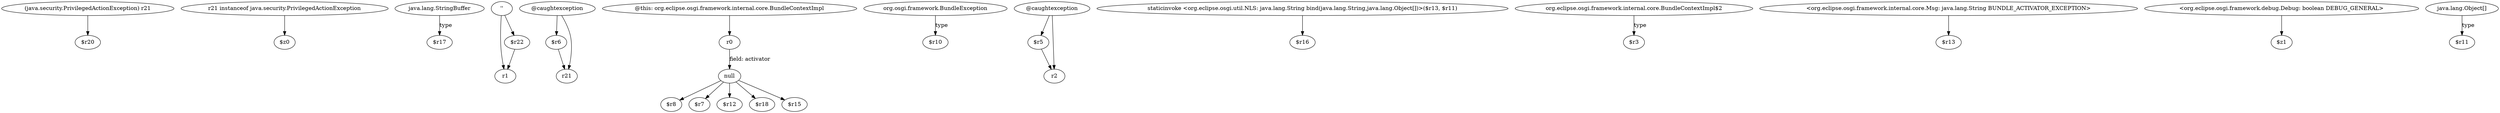 digraph g {
0[label="(java.security.PrivilegedActionException) r21"]
1[label="$r20"]
0->1[label=""]
2[label="r21 instanceof java.security.PrivilegedActionException"]
3[label="$z0"]
2->3[label=""]
4[label="java.lang.StringBuffer"]
5[label="$r17"]
4->5[label="type"]
6[label="''"]
7[label="r1"]
6->7[label=""]
8[label="@caughtexception"]
9[label="$r6"]
8->9[label=""]
10[label="null"]
11[label="$r8"]
10->11[label=""]
12[label="r21"]
9->12[label=""]
13[label="org.osgi.framework.BundleException"]
14[label="$r10"]
13->14[label="type"]
15[label="r0"]
15->10[label="field: activator"]
16[label="$r5"]
17[label="r2"]
16->17[label=""]
18[label="staticinvoke <org.eclipse.osgi.util.NLS: java.lang.String bind(java.lang.String,java.lang.Object[])>($r13, $r11)"]
19[label="$r16"]
18->19[label=""]
20[label="@caughtexception"]
20->16[label=""]
21[label="$r22"]
6->21[label=""]
22[label="$r7"]
10->22[label=""]
23[label="@this: org.eclipse.osgi.framework.internal.core.BundleContextImpl"]
23->15[label=""]
24[label="org.eclipse.osgi.framework.internal.core.BundleContextImpl$2"]
25[label="$r3"]
24->25[label="type"]
8->12[label=""]
26[label="<org.eclipse.osgi.framework.internal.core.Msg: java.lang.String BUNDLE_ACTIVATOR_EXCEPTION>"]
27[label="$r13"]
26->27[label=""]
28[label="$r12"]
10->28[label=""]
29[label="$r18"]
10->29[label=""]
20->17[label=""]
21->7[label=""]
30[label="<org.eclipse.osgi.framework.debug.Debug: boolean DEBUG_GENERAL>"]
31[label="$z1"]
30->31[label=""]
32[label="java.lang.Object[]"]
33[label="$r11"]
32->33[label="type"]
34[label="$r15"]
10->34[label=""]
}